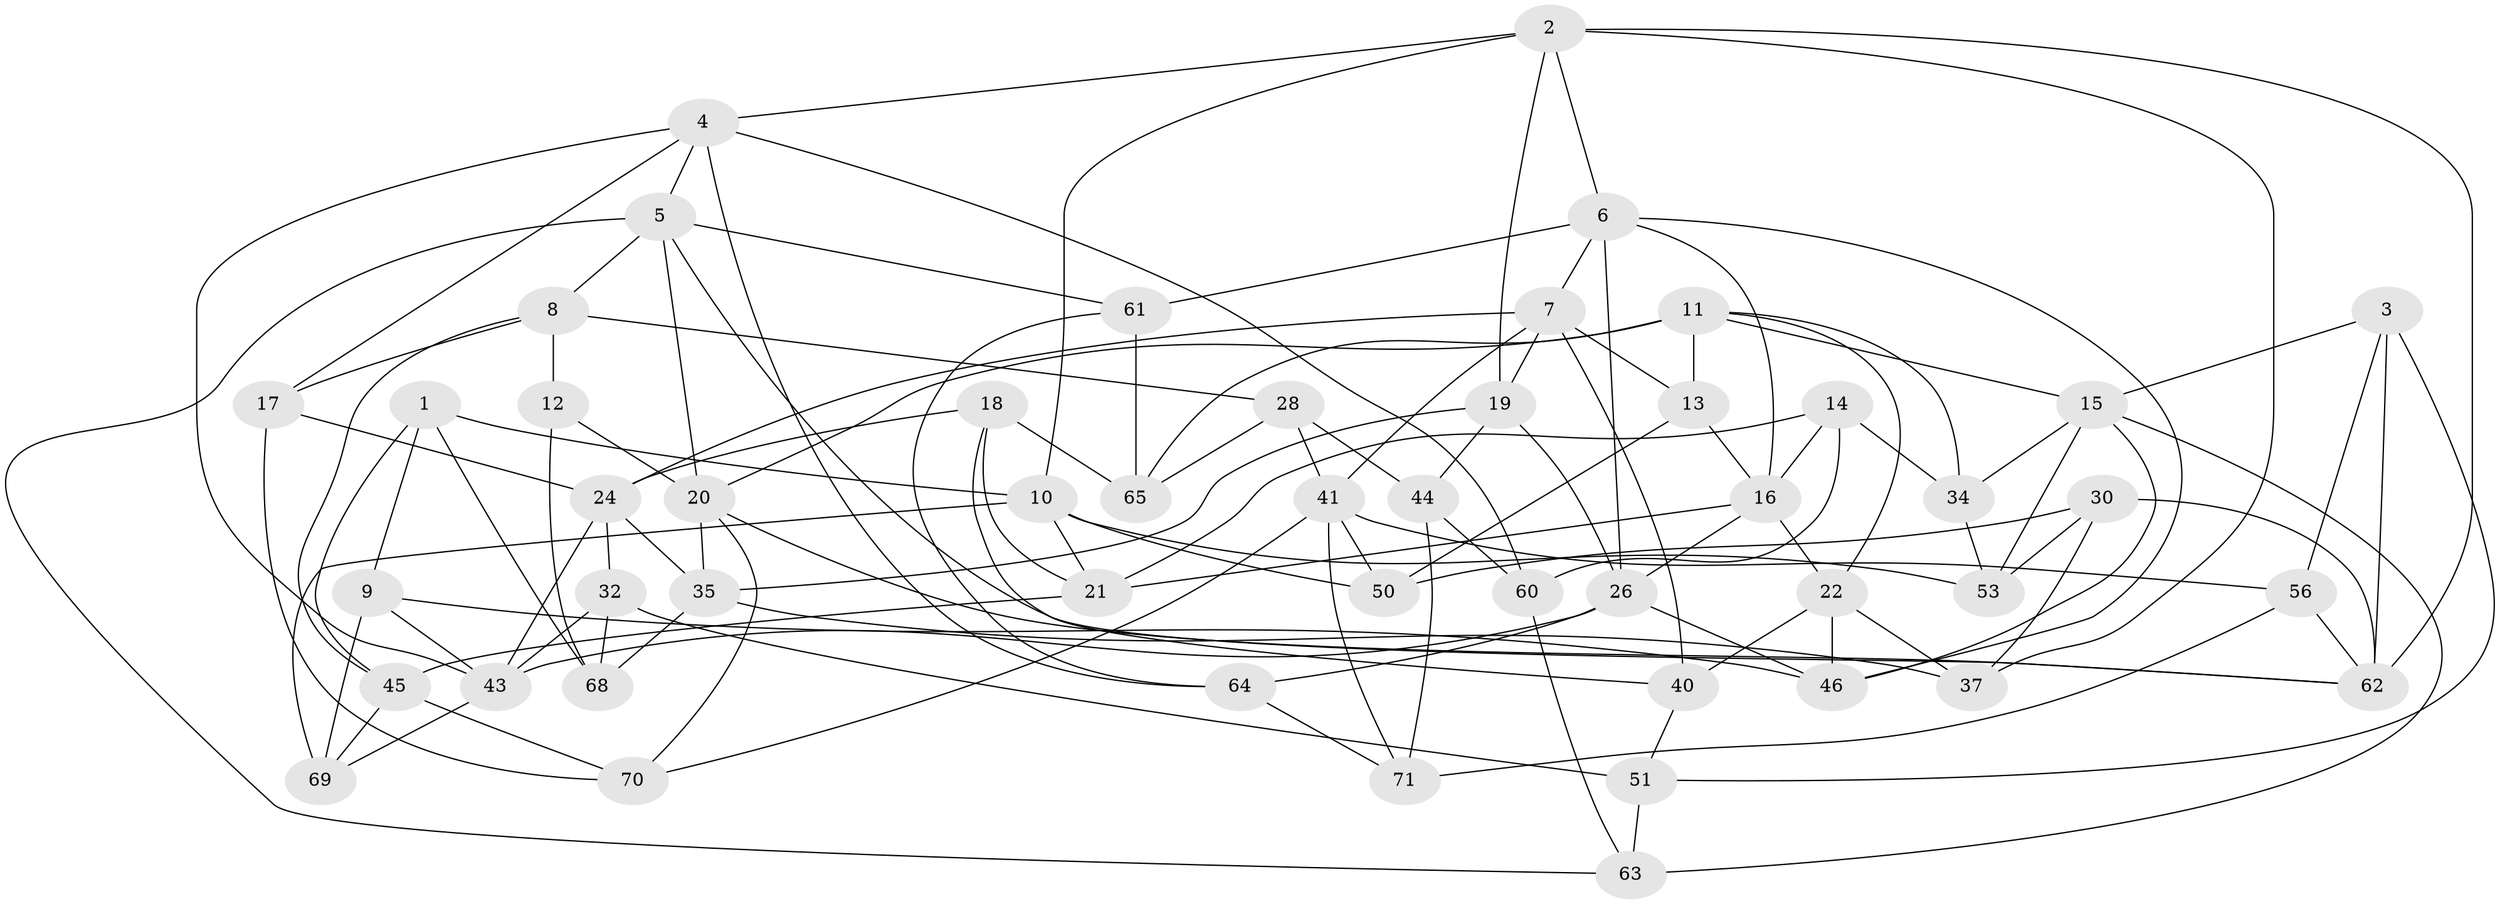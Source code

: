 // Generated by graph-tools (version 1.1) at 2025/24/03/03/25 07:24:23]
// undirected, 50 vertices, 118 edges
graph export_dot {
graph [start="1"]
  node [color=gray90,style=filled];
  1;
  2 [super="+55"];
  3;
  4 [super="+23"];
  5 [super="+49"];
  6 [super="+33"];
  7 [super="+27"];
  8 [super="+52"];
  9;
  10 [super="+66"];
  11 [super="+47"];
  12;
  13;
  14;
  15 [super="+29"];
  16 [super="+25"];
  17;
  18;
  19 [super="+38"];
  20 [super="+39"];
  21 [super="+59"];
  22 [super="+54"];
  24 [super="+31"];
  26 [super="+72"];
  28;
  30;
  32;
  34;
  35 [super="+36"];
  37;
  40;
  41 [super="+42"];
  43 [super="+48"];
  44;
  45 [super="+57"];
  46 [super="+58"];
  50;
  51;
  53;
  56;
  60;
  61;
  62 [super="+67"];
  63;
  64;
  65;
  68;
  69;
  70;
  71;
  1 -- 68;
  1 -- 9;
  1 -- 45;
  1 -- 10;
  2 -- 19;
  2 -- 62;
  2 -- 6;
  2 -- 10;
  2 -- 4;
  2 -- 37;
  3 -- 56;
  3 -- 15;
  3 -- 62;
  3 -- 51;
  4 -- 64;
  4 -- 43;
  4 -- 17;
  4 -- 60;
  4 -- 5;
  5 -- 61;
  5 -- 8;
  5 -- 62;
  5 -- 20;
  5 -- 63;
  6 -- 61;
  6 -- 16;
  6 -- 46;
  6 -- 7;
  6 -- 26;
  7 -- 13;
  7 -- 24;
  7 -- 40;
  7 -- 19;
  7 -- 41;
  8 -- 12 [weight=2];
  8 -- 28;
  8 -- 17;
  8 -- 45;
  9 -- 69;
  9 -- 43;
  9 -- 46;
  10 -- 50;
  10 -- 21;
  10 -- 69;
  10 -- 53;
  11 -- 34;
  11 -- 15;
  11 -- 20;
  11 -- 65;
  11 -- 13;
  11 -- 22;
  12 -- 20;
  12 -- 68;
  13 -- 50;
  13 -- 16;
  14 -- 34;
  14 -- 21;
  14 -- 60;
  14 -- 16;
  15 -- 34;
  15 -- 63;
  15 -- 53;
  15 -- 46;
  16 -- 22;
  16 -- 21;
  16 -- 26;
  17 -- 70;
  17 -- 24;
  18 -- 65;
  18 -- 24;
  18 -- 21;
  18 -- 40;
  19 -- 44;
  19 -- 35 [weight=2];
  19 -- 26;
  20 -- 70;
  20 -- 35;
  20 -- 62;
  21 -- 45 [weight=2];
  22 -- 46 [weight=2];
  22 -- 40;
  22 -- 37;
  24 -- 32;
  24 -- 43;
  24 -- 35;
  26 -- 43;
  26 -- 46;
  26 -- 64;
  28 -- 44;
  28 -- 65;
  28 -- 41;
  30 -- 53;
  30 -- 62;
  30 -- 50;
  30 -- 37;
  32 -- 51;
  32 -- 68;
  32 -- 43;
  34 -- 53;
  35 -- 37;
  35 -- 68;
  40 -- 51;
  41 -- 56;
  41 -- 71;
  41 -- 70;
  41 -- 50;
  43 -- 69;
  44 -- 71;
  44 -- 60;
  45 -- 70;
  45 -- 69;
  51 -- 63;
  56 -- 71;
  56 -- 62;
  60 -- 63;
  61 -- 65;
  61 -- 64;
  64 -- 71;
}
